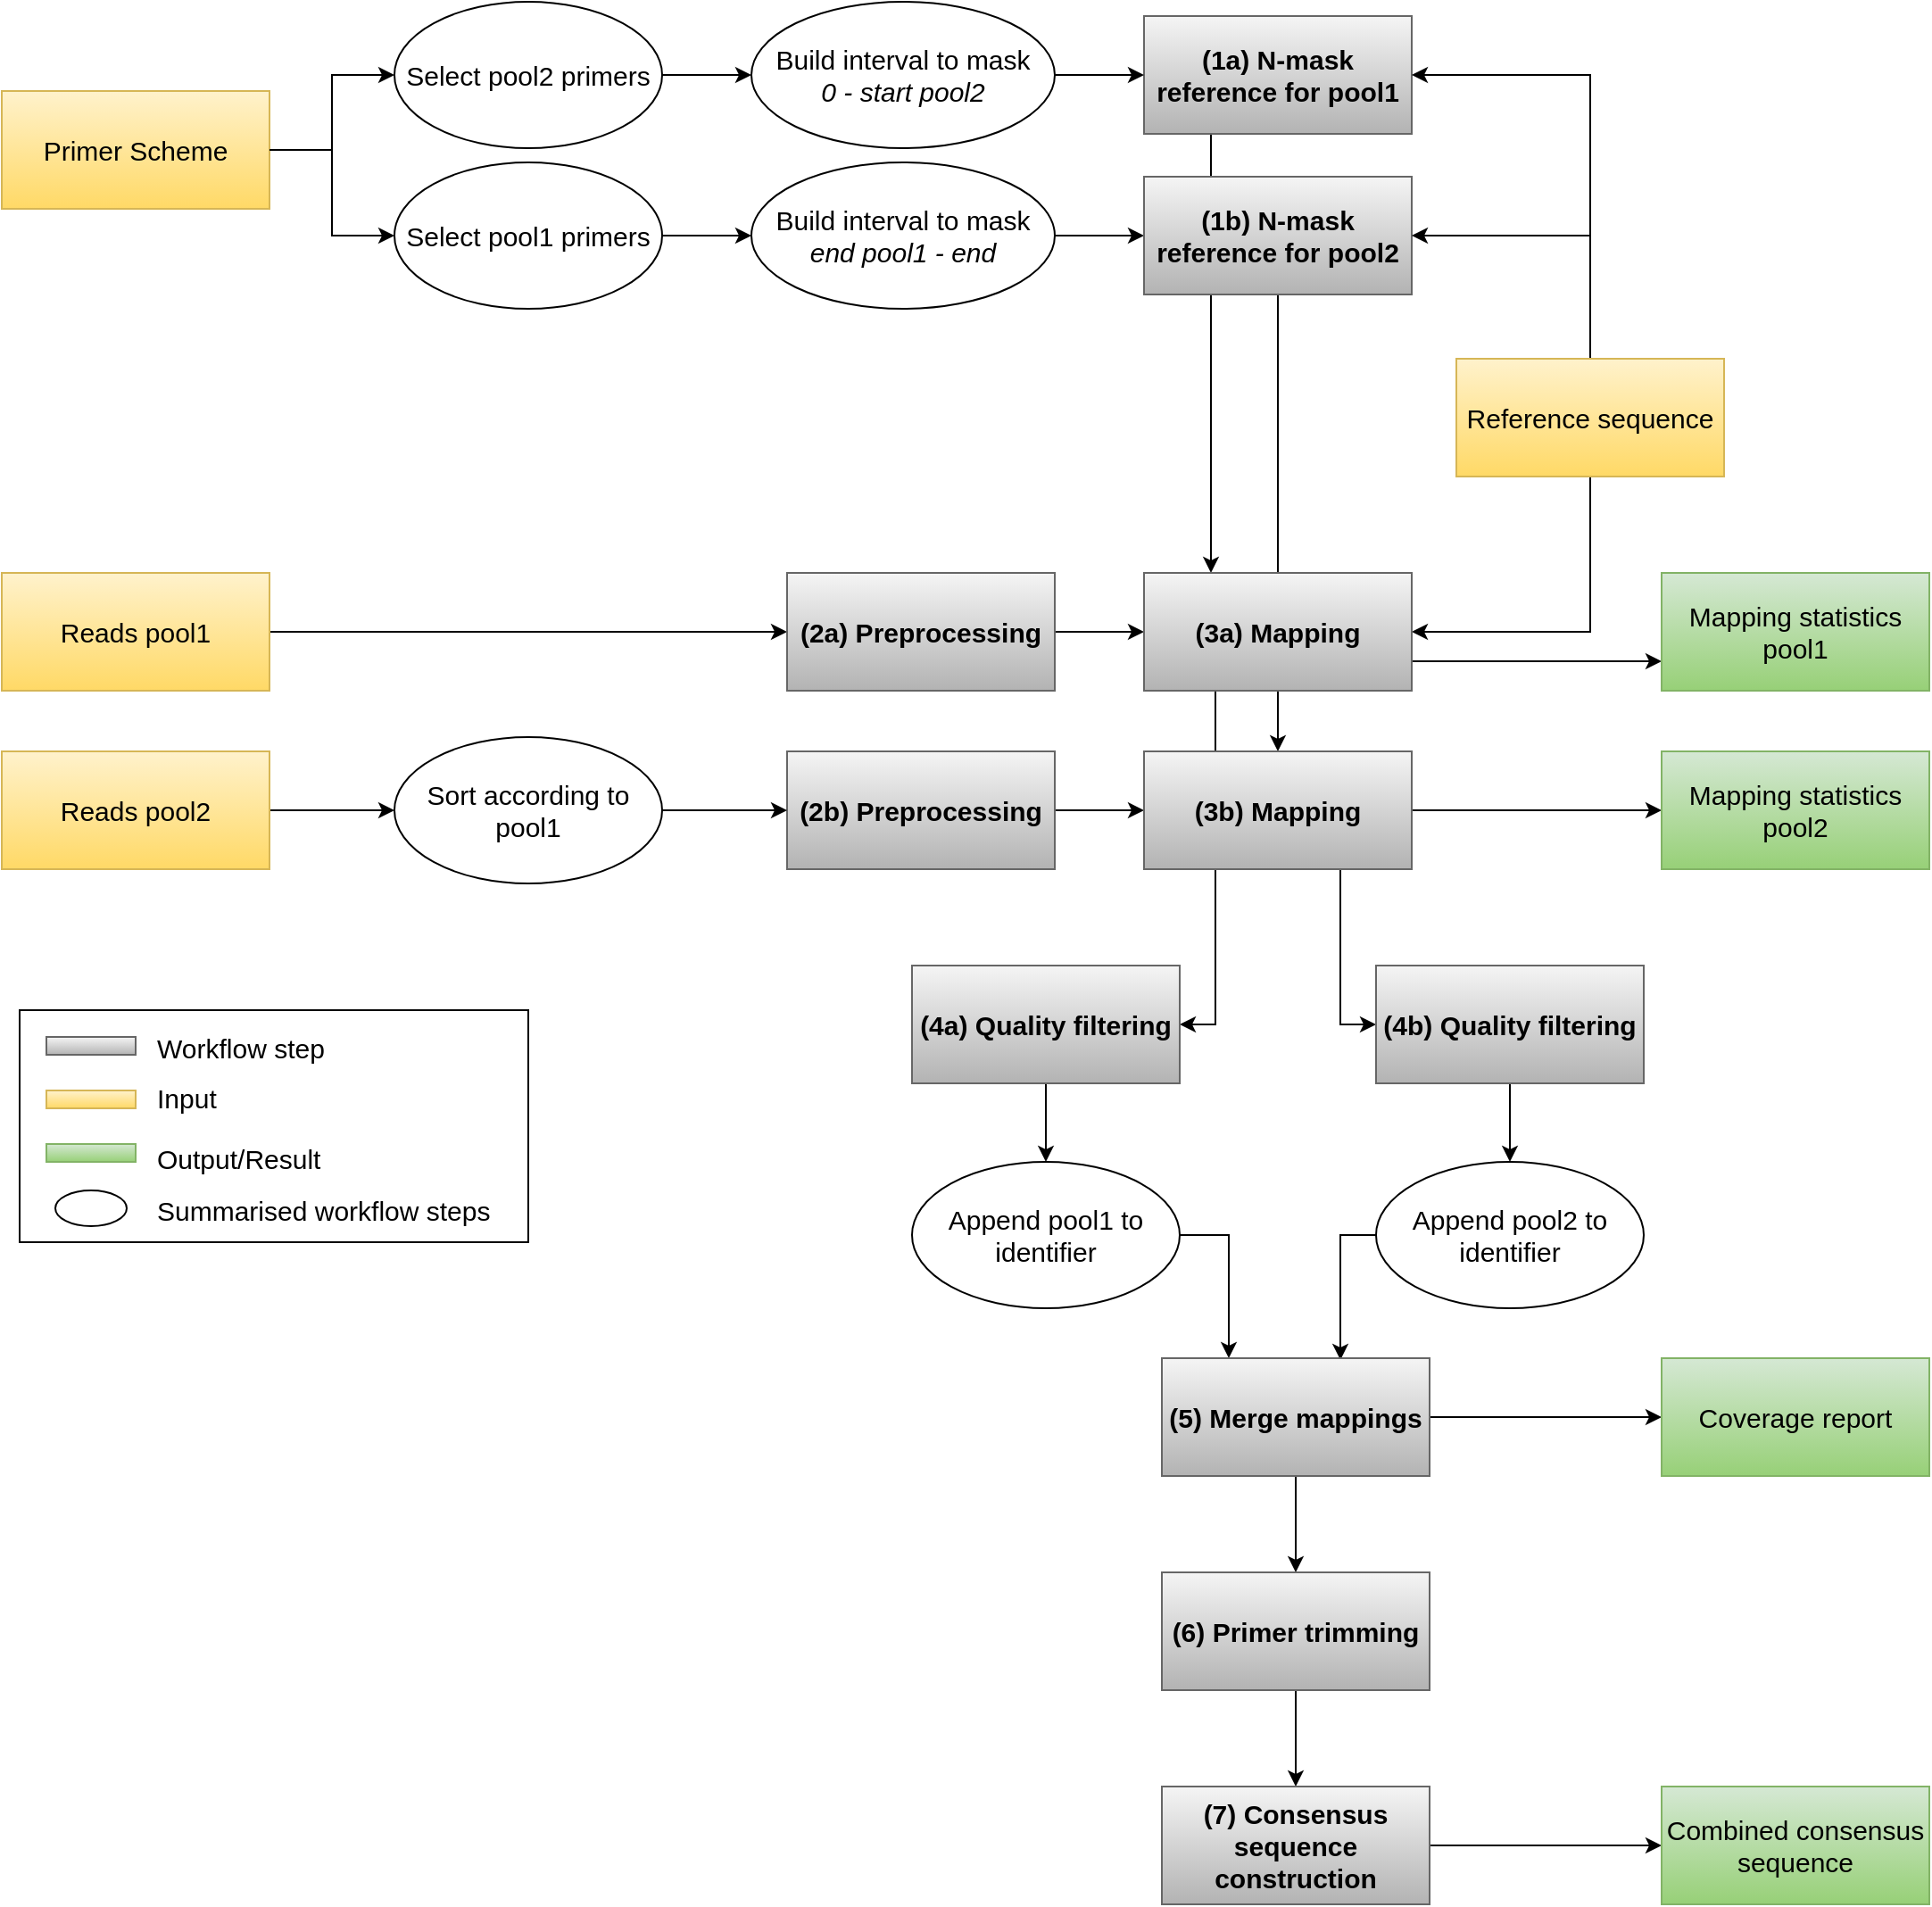 <mxfile version="21.0.6" type="device"><diagram name="Page-1" id="SJkoso56-Oa15LAInojm"><mxGraphModel dx="1619" dy="1148" grid="1" gridSize="10" guides="1" tooltips="1" connect="1" arrows="1" fold="1" page="1" pageScale="1" pageWidth="1920" pageHeight="1200" math="0" shadow="0"><root><mxCell id="0"/><mxCell id="1" parent="0"/><mxCell id="xtPRp-Za00krQtI5WlhQ-1" value="" style="edgeStyle=orthogonalEdgeStyle;rounded=0;orthogonalLoop=1;jettySize=auto;html=1;fontSize=15;entryX=0;entryY=0.5;entryDx=0;entryDy=0;" edge="1" parent="1" source="xtPRp-Za00krQtI5WlhQ-2" target="xtPRp-Za00krQtI5WlhQ-16"><mxGeometry relative="1" as="geometry"><mxPoint x="270" y="93" as="targetPoint"/></mxGeometry></mxCell><mxCell id="xtPRp-Za00krQtI5WlhQ-2" value="Primer Scheme" style="rounded=0;whiteSpace=wrap;html=1;fontSize=15;spacing=2;fillColor=#fff2cc;gradientColor=#ffd966;strokeColor=#d6b656;fontStyle=0" vertex="1" parent="1"><mxGeometry x="70" y="90" width="150" height="66" as="geometry"/></mxCell><mxCell id="xtPRp-Za00krQtI5WlhQ-104" style="edgeStyle=orthogonalEdgeStyle;rounded=0;orthogonalLoop=1;jettySize=auto;html=1;exitX=0.25;exitY=1;exitDx=0;exitDy=0;entryX=0.25;entryY=0;entryDx=0;entryDy=0;" edge="1" parent="1" source="xtPRp-Za00krQtI5WlhQ-11" target="xtPRp-Za00krQtI5WlhQ-67"><mxGeometry relative="1" as="geometry"/></mxCell><mxCell id="xtPRp-Za00krQtI5WlhQ-11" value="&lt;b style=&quot;font-size: 15px;&quot;&gt;(1a) N-mask reference for pool1&lt;br&gt;&lt;/b&gt;" style="rounded=0;whiteSpace=wrap;html=1;fontSize=15;spacing=2;fillColor=#f5f5f5;gradientColor=#b3b3b3;strokeColor=#666666;" vertex="1" parent="1"><mxGeometry x="710" y="48" width="150" height="66" as="geometry"/></mxCell><mxCell id="xtPRp-Za00krQtI5WlhQ-50" value="" style="edgeStyle=orthogonalEdgeStyle;rounded=0;orthogonalLoop=1;jettySize=auto;html=1;" edge="1" parent="1" source="xtPRp-Za00krQtI5WlhQ-16" target="xtPRp-Za00krQtI5WlhQ-49"><mxGeometry relative="1" as="geometry"/></mxCell><mxCell id="xtPRp-Za00krQtI5WlhQ-16" value="Select pool2 primers" style="ellipse;whiteSpace=wrap;html=1;fontSize=15;spacing=2;" vertex="1" parent="1"><mxGeometry x="290" y="40" width="150" height="82" as="geometry"/></mxCell><mxCell id="xtPRp-Za00krQtI5WlhQ-40" value="" style="group" vertex="1" connectable="0" parent="1"><mxGeometry x="80" y="590" width="295" height="160" as="geometry"/></mxCell><mxCell id="xtPRp-Za00krQtI5WlhQ-41" value="" style="rounded=0;whiteSpace=wrap;html=1;fillColor=#f5f5f5;gradientColor=#b3b3b3;strokeColor=#666666;" vertex="1" parent="xtPRp-Za00krQtI5WlhQ-40"><mxGeometry x="15" y="30" width="50" height="10" as="geometry"/></mxCell><mxCell id="xtPRp-Za00krQtI5WlhQ-42" value="" style="ellipse;whiteSpace=wrap;html=1;" vertex="1" parent="xtPRp-Za00krQtI5WlhQ-40"><mxGeometry x="20" y="116" width="40" height="20" as="geometry"/></mxCell><mxCell id="xtPRp-Za00krQtI5WlhQ-43" value="" style="whiteSpace=wrap;html=1;fillColor=none;" vertex="1" parent="xtPRp-Za00krQtI5WlhQ-40"><mxGeometry y="15" width="285" height="130" as="geometry"/></mxCell><mxCell id="xtPRp-Za00krQtI5WlhQ-44" value="" style="rounded=0;whiteSpace=wrap;html=1;fillColor=#d5e8d4;gradientColor=#97d077;strokeColor=#82b366;" vertex="1" parent="xtPRp-Za00krQtI5WlhQ-40"><mxGeometry x="15" y="90" width="50" height="10" as="geometry"/></mxCell><mxCell id="xtPRp-Za00krQtI5WlhQ-45" value="&lt;p style=&quot;line-height: 140%;&quot;&gt;&lt;/p&gt;&lt;div style=&quot;font-size: 15px; line-height: 190%;&quot; align=&quot;left&quot;&gt;&lt;font style=&quot;font-size: 15px;&quot;&gt;Workflow step&lt;br style=&quot;font-size: 15px;&quot;&gt;Input&lt;br style=&quot;font-size: 15px;&quot;&gt;&lt;/font&gt;&lt;/div&gt;&lt;div style=&quot;font-size: 15px; line-height: 250%;&quot; align=&quot;left&quot;&gt;&lt;font style=&quot;font-size: 15px;&quot;&gt;Output/Result&lt;/font&gt;&lt;/div&gt;&lt;div style=&quot;font-size: 15px; line-height: 140%;&quot; align=&quot;left&quot;&gt;&lt;font style=&quot;font-size: 15px;&quot;&gt;Summarised workflow steps&lt;/font&gt;&lt;/div&gt;&lt;p style=&quot;line-height: 140%;&quot;&gt;&lt;/p&gt;" style="text;html=1;align=left;verticalAlign=middle;resizable=0;points=[];autosize=1;strokeColor=none;fillColor=none;fontSize=15;" vertex="1" parent="xtPRp-Za00krQtI5WlhQ-40"><mxGeometry x="75" width="210" height="160" as="geometry"/></mxCell><mxCell id="xtPRp-Za00krQtI5WlhQ-46" value="" style="rounded=0;whiteSpace=wrap;html=1;fillColor=#fff2cc;gradientColor=#ffd966;strokeColor=#d6b656;" vertex="1" parent="xtPRp-Za00krQtI5WlhQ-40"><mxGeometry x="15" y="60" width="50" height="10" as="geometry"/></mxCell><mxCell id="xtPRp-Za00krQtI5WlhQ-53" value="" style="edgeStyle=orthogonalEdgeStyle;rounded=0;orthogonalLoop=1;jettySize=auto;html=1;" edge="1" parent="1" source="xtPRp-Za00krQtI5WlhQ-47" target="xtPRp-Za00krQtI5WlhQ-52"><mxGeometry relative="1" as="geometry"/></mxCell><mxCell id="xtPRp-Za00krQtI5WlhQ-47" value="Select pool1 primers" style="ellipse;whiteSpace=wrap;html=1;fontSize=15;spacing=2;" vertex="1" parent="1"><mxGeometry x="290" y="130" width="150" height="82" as="geometry"/></mxCell><mxCell id="xtPRp-Za00krQtI5WlhQ-48" value="" style="edgeStyle=orthogonalEdgeStyle;rounded=0;orthogonalLoop=1;jettySize=auto;html=1;fontSize=15;entryX=0;entryY=0.5;entryDx=0;entryDy=0;exitX=1;exitY=0.5;exitDx=0;exitDy=0;" edge="1" parent="1" source="xtPRp-Za00krQtI5WlhQ-2" target="xtPRp-Za00krQtI5WlhQ-47"><mxGeometry relative="1" as="geometry"><mxPoint x="220" y="110" as="sourcePoint"/><mxPoint x="300" y="91" as="targetPoint"/></mxGeometry></mxCell><mxCell id="xtPRp-Za00krQtI5WlhQ-51" value="" style="edgeStyle=orthogonalEdgeStyle;rounded=0;orthogonalLoop=1;jettySize=auto;html=1;" edge="1" parent="1" source="xtPRp-Za00krQtI5WlhQ-49" target="xtPRp-Za00krQtI5WlhQ-11"><mxGeometry relative="1" as="geometry"/></mxCell><mxCell id="xtPRp-Za00krQtI5WlhQ-49" value="Build interval to mask&lt;br&gt;&lt;i&gt;0 - start pool2&lt;/i&gt;" style="ellipse;whiteSpace=wrap;html=1;fontSize=15;spacing=2;" vertex="1" parent="1"><mxGeometry x="490" y="40" width="170" height="82" as="geometry"/></mxCell><mxCell id="xtPRp-Za00krQtI5WlhQ-55" value="" style="edgeStyle=orthogonalEdgeStyle;rounded=0;orthogonalLoop=1;jettySize=auto;html=1;" edge="1" parent="1" source="xtPRp-Za00krQtI5WlhQ-52" target="xtPRp-Za00krQtI5WlhQ-54"><mxGeometry relative="1" as="geometry"/></mxCell><mxCell id="xtPRp-Za00krQtI5WlhQ-52" value="&lt;div&gt;Build interval to mask&lt;/div&gt;&lt;div&gt;&lt;i&gt;end pool1 - end&lt;/i&gt;&lt;br&gt;&lt;/div&gt;" style="ellipse;whiteSpace=wrap;html=1;fontSize=15;spacing=2;" vertex="1" parent="1"><mxGeometry x="490" y="130" width="170" height="82" as="geometry"/></mxCell><mxCell id="xtPRp-Za00krQtI5WlhQ-75" style="edgeStyle=orthogonalEdgeStyle;rounded=0;orthogonalLoop=1;jettySize=auto;html=1;exitX=0.5;exitY=1;exitDx=0;exitDy=0;entryX=0.5;entryY=0;entryDx=0;entryDy=0;" edge="1" parent="1" source="xtPRp-Za00krQtI5WlhQ-54" target="xtPRp-Za00krQtI5WlhQ-72"><mxGeometry relative="1" as="geometry"/></mxCell><mxCell id="xtPRp-Za00krQtI5WlhQ-54" value="&lt;b style=&quot;font-size: 15px;&quot;&gt;(1b) N-mask reference for pool2&lt;br&gt;&lt;/b&gt;" style="rounded=0;whiteSpace=wrap;html=1;fontSize=15;spacing=2;fillColor=#f5f5f5;gradientColor=#b3b3b3;strokeColor=#666666;" vertex="1" parent="1"><mxGeometry x="710" y="138" width="150" height="66" as="geometry"/></mxCell><mxCell id="xtPRp-Za00krQtI5WlhQ-69" style="edgeStyle=orthogonalEdgeStyle;rounded=0;orthogonalLoop=1;jettySize=auto;html=1;exitX=0.5;exitY=0;exitDx=0;exitDy=0;entryX=1;entryY=0.5;entryDx=0;entryDy=0;" edge="1" parent="1" source="xtPRp-Za00krQtI5WlhQ-56" target="xtPRp-Za00krQtI5WlhQ-11"><mxGeometry relative="1" as="geometry"/></mxCell><mxCell id="xtPRp-Za00krQtI5WlhQ-70" style="edgeStyle=orthogonalEdgeStyle;rounded=0;orthogonalLoop=1;jettySize=auto;html=1;exitX=0.5;exitY=0;exitDx=0;exitDy=0;entryX=1;entryY=0.5;entryDx=0;entryDy=0;" edge="1" parent="1" source="xtPRp-Za00krQtI5WlhQ-56" target="xtPRp-Za00krQtI5WlhQ-54"><mxGeometry relative="1" as="geometry"/></mxCell><mxCell id="xtPRp-Za00krQtI5WlhQ-71" style="edgeStyle=orthogonalEdgeStyle;rounded=0;orthogonalLoop=1;jettySize=auto;html=1;exitX=0.5;exitY=1;exitDx=0;exitDy=0;entryX=1;entryY=0.5;entryDx=0;entryDy=0;" edge="1" parent="1" source="xtPRp-Za00krQtI5WlhQ-56" target="xtPRp-Za00krQtI5WlhQ-67"><mxGeometry relative="1" as="geometry"/></mxCell><mxCell id="xtPRp-Za00krQtI5WlhQ-56" value="Reference sequence" style="rounded=0;whiteSpace=wrap;html=1;fontSize=15;spacing=2;fillColor=#fff2cc;gradientColor=#ffd966;strokeColor=#d6b656;fontStyle=0" vertex="1" parent="1"><mxGeometry x="885" y="240" width="150" height="66" as="geometry"/></mxCell><mxCell id="xtPRp-Za00krQtI5WlhQ-62" value="" style="edgeStyle=orthogonalEdgeStyle;rounded=0;orthogonalLoop=1;jettySize=auto;html=1;" edge="1" parent="1" source="xtPRp-Za00krQtI5WlhQ-59" target="xtPRp-Za00krQtI5WlhQ-61"><mxGeometry relative="1" as="geometry"/></mxCell><mxCell id="xtPRp-Za00krQtI5WlhQ-59" value="Reads pool1" style="rounded=0;whiteSpace=wrap;html=1;fontSize=15;spacing=2;fillColor=#fff2cc;gradientColor=#ffd966;strokeColor=#d6b656;fontStyle=0" vertex="1" parent="1"><mxGeometry x="70" y="360" width="150" height="66" as="geometry"/></mxCell><mxCell id="xtPRp-Za00krQtI5WlhQ-65" value="" style="edgeStyle=orthogonalEdgeStyle;rounded=0;orthogonalLoop=1;jettySize=auto;html=1;" edge="1" parent="1" source="xtPRp-Za00krQtI5WlhQ-60" target="xtPRp-Za00krQtI5WlhQ-64"><mxGeometry relative="1" as="geometry"/></mxCell><mxCell id="xtPRp-Za00krQtI5WlhQ-60" value="Reads pool2" style="rounded=0;whiteSpace=wrap;html=1;fontSize=15;spacing=2;fillColor=#fff2cc;gradientColor=#ffd966;strokeColor=#d6b656;fontStyle=0" vertex="1" parent="1"><mxGeometry x="70" y="460" width="150" height="66" as="geometry"/></mxCell><mxCell id="xtPRp-Za00krQtI5WlhQ-68" value="" style="edgeStyle=orthogonalEdgeStyle;rounded=0;orthogonalLoop=1;jettySize=auto;html=1;" edge="1" parent="1" source="xtPRp-Za00krQtI5WlhQ-61" target="xtPRp-Za00krQtI5WlhQ-67"><mxGeometry relative="1" as="geometry"/></mxCell><mxCell id="xtPRp-Za00krQtI5WlhQ-61" value="&lt;b&gt;(2a) Preprocessing&lt;/b&gt;" style="rounded=0;whiteSpace=wrap;html=1;fontSize=15;spacing=2;fillColor=#f5f5f5;gradientColor=#b3b3b3;strokeColor=#666666;" vertex="1" parent="1"><mxGeometry x="510" y="360" width="150" height="66" as="geometry"/></mxCell><mxCell id="xtPRp-Za00krQtI5WlhQ-73" value="" style="edgeStyle=orthogonalEdgeStyle;rounded=0;orthogonalLoop=1;jettySize=auto;html=1;" edge="1" parent="1" source="xtPRp-Za00krQtI5WlhQ-63" target="xtPRp-Za00krQtI5WlhQ-72"><mxGeometry relative="1" as="geometry"/></mxCell><mxCell id="xtPRp-Za00krQtI5WlhQ-63" value="&lt;b&gt;(2b) Preprocessing&lt;/b&gt;" style="rounded=0;whiteSpace=wrap;html=1;fontSize=15;spacing=2;fillColor=#f5f5f5;gradientColor=#b3b3b3;strokeColor=#666666;" vertex="1" parent="1"><mxGeometry x="510" y="460" width="150" height="66" as="geometry"/></mxCell><mxCell id="xtPRp-Za00krQtI5WlhQ-66" value="" style="edgeStyle=orthogonalEdgeStyle;rounded=0;orthogonalLoop=1;jettySize=auto;html=1;" edge="1" parent="1" source="xtPRp-Za00krQtI5WlhQ-64" target="xtPRp-Za00krQtI5WlhQ-63"><mxGeometry relative="1" as="geometry"/></mxCell><mxCell id="xtPRp-Za00krQtI5WlhQ-64" value="Sort according to pool1" style="ellipse;whiteSpace=wrap;html=1;fontSize=15;spacing=2;" vertex="1" parent="1"><mxGeometry x="290" y="452" width="150" height="82" as="geometry"/></mxCell><mxCell id="xtPRp-Za00krQtI5WlhQ-78" style="edgeStyle=orthogonalEdgeStyle;rounded=0;orthogonalLoop=1;jettySize=auto;html=1;exitX=1;exitY=0.75;exitDx=0;exitDy=0;entryX=0;entryY=0.75;entryDx=0;entryDy=0;" edge="1" parent="1" source="xtPRp-Za00krQtI5WlhQ-67" target="xtPRp-Za00krQtI5WlhQ-76"><mxGeometry relative="1" as="geometry"/></mxCell><mxCell id="xtPRp-Za00krQtI5WlhQ-82" style="edgeStyle=orthogonalEdgeStyle;rounded=0;orthogonalLoop=1;jettySize=auto;html=1;exitX=0.25;exitY=1;exitDx=0;exitDy=0;entryX=1;entryY=0.5;entryDx=0;entryDy=0;" edge="1" parent="1" source="xtPRp-Za00krQtI5WlhQ-67" target="xtPRp-Za00krQtI5WlhQ-80"><mxGeometry relative="1" as="geometry"><Array as="points"><mxPoint x="750" y="426"/><mxPoint x="750" y="613"/></Array></mxGeometry></mxCell><mxCell id="xtPRp-Za00krQtI5WlhQ-67" value="&lt;b&gt;(3a) Mapping&lt;/b&gt;" style="rounded=0;whiteSpace=wrap;html=1;fontSize=15;spacing=2;fillColor=#f5f5f5;gradientColor=#b3b3b3;strokeColor=#666666;" vertex="1" parent="1"><mxGeometry x="710" y="360" width="150" height="66" as="geometry"/></mxCell><mxCell id="xtPRp-Za00krQtI5WlhQ-79" style="edgeStyle=orthogonalEdgeStyle;rounded=0;orthogonalLoop=1;jettySize=auto;html=1;exitX=1;exitY=0.5;exitDx=0;exitDy=0;entryX=0;entryY=0.5;entryDx=0;entryDy=0;" edge="1" parent="1" source="xtPRp-Za00krQtI5WlhQ-72" target="xtPRp-Za00krQtI5WlhQ-77"><mxGeometry relative="1" as="geometry"/></mxCell><mxCell id="xtPRp-Za00krQtI5WlhQ-83" style="edgeStyle=orthogonalEdgeStyle;rounded=0;orthogonalLoop=1;jettySize=auto;html=1;exitX=0.75;exitY=1;exitDx=0;exitDy=0;entryX=0;entryY=0.5;entryDx=0;entryDy=0;" edge="1" parent="1" source="xtPRp-Za00krQtI5WlhQ-72" target="xtPRp-Za00krQtI5WlhQ-81"><mxGeometry relative="1" as="geometry"><Array as="points"><mxPoint x="820" y="526"/><mxPoint x="820" y="613"/></Array></mxGeometry></mxCell><mxCell id="xtPRp-Za00krQtI5WlhQ-72" value="&lt;b&gt;(3b) Mapping&lt;/b&gt;" style="rounded=0;whiteSpace=wrap;html=1;fontSize=15;spacing=2;fillColor=#f5f5f5;gradientColor=#b3b3b3;strokeColor=#666666;" vertex="1" parent="1"><mxGeometry x="710" y="460" width="150" height="66" as="geometry"/></mxCell><mxCell id="xtPRp-Za00krQtI5WlhQ-76" value="&lt;span&gt;Mapping statistics pool1&lt;br&gt;&lt;/span&gt;" style="rounded=0;whiteSpace=wrap;html=1;fontSize=15;spacing=2;fillColor=#d5e8d4;gradientColor=#97d077;strokeColor=#82b366;fontStyle=0" vertex="1" parent="1"><mxGeometry x="1000" y="360" width="150" height="66" as="geometry"/></mxCell><mxCell id="xtPRp-Za00krQtI5WlhQ-77" value="&lt;span&gt;Mapping statistics pool2&lt;br&gt;&lt;/span&gt;" style="rounded=0;whiteSpace=wrap;html=1;fontSize=15;spacing=2;fillColor=#d5e8d4;gradientColor=#97d077;strokeColor=#82b366;fontStyle=0" vertex="1" parent="1"><mxGeometry x="1000" y="460" width="150" height="66" as="geometry"/></mxCell><mxCell id="xtPRp-Za00krQtI5WlhQ-86" value="" style="edgeStyle=orthogonalEdgeStyle;rounded=0;orthogonalLoop=1;jettySize=auto;html=1;" edge="1" parent="1" source="xtPRp-Za00krQtI5WlhQ-80" target="xtPRp-Za00krQtI5WlhQ-84"><mxGeometry relative="1" as="geometry"/></mxCell><mxCell id="xtPRp-Za00krQtI5WlhQ-80" value="&lt;b&gt;(4a) Quality filtering&lt;br&gt;&lt;/b&gt;" style="rounded=0;whiteSpace=wrap;html=1;fontSize=15;spacing=2;fillColor=#f5f5f5;gradientColor=#b3b3b3;strokeColor=#666666;" vertex="1" parent="1"><mxGeometry x="580" y="580" width="150" height="66" as="geometry"/></mxCell><mxCell id="xtPRp-Za00krQtI5WlhQ-87" value="" style="edgeStyle=orthogonalEdgeStyle;rounded=0;orthogonalLoop=1;jettySize=auto;html=1;" edge="1" parent="1" source="xtPRp-Za00krQtI5WlhQ-81" target="xtPRp-Za00krQtI5WlhQ-85"><mxGeometry relative="1" as="geometry"/></mxCell><mxCell id="xtPRp-Za00krQtI5WlhQ-81" value="&lt;b&gt;(4b) Quality filtering&lt;br&gt;&lt;/b&gt;" style="rounded=0;whiteSpace=wrap;html=1;fontSize=15;spacing=2;fillColor=#f5f5f5;gradientColor=#b3b3b3;strokeColor=#666666;" vertex="1" parent="1"><mxGeometry x="840" y="580" width="150" height="66" as="geometry"/></mxCell><mxCell id="xtPRp-Za00krQtI5WlhQ-93" style="edgeStyle=orthogonalEdgeStyle;rounded=0;orthogonalLoop=1;jettySize=auto;html=1;exitX=1;exitY=0.5;exitDx=0;exitDy=0;entryX=0.25;entryY=0;entryDx=0;entryDy=0;" edge="1" parent="1" source="xtPRp-Za00krQtI5WlhQ-84" target="xtPRp-Za00krQtI5WlhQ-88"><mxGeometry relative="1" as="geometry"/></mxCell><mxCell id="xtPRp-Za00krQtI5WlhQ-84" value="Append pool1 to identifier " style="ellipse;whiteSpace=wrap;html=1;fontSize=15;spacing=2;" vertex="1" parent="1"><mxGeometry x="580" y="690" width="150" height="82" as="geometry"/></mxCell><mxCell id="xtPRp-Za00krQtI5WlhQ-95" style="edgeStyle=orthogonalEdgeStyle;rounded=0;orthogonalLoop=1;jettySize=auto;html=1;exitX=0;exitY=0.5;exitDx=0;exitDy=0;entryX=0.667;entryY=0.015;entryDx=0;entryDy=0;entryPerimeter=0;" edge="1" parent="1" source="xtPRp-Za00krQtI5WlhQ-85" target="xtPRp-Za00krQtI5WlhQ-88"><mxGeometry relative="1" as="geometry"/></mxCell><mxCell id="xtPRp-Za00krQtI5WlhQ-85" value="Append pool2 to identifier" style="ellipse;whiteSpace=wrap;html=1;fontSize=15;spacing=2;" vertex="1" parent="1"><mxGeometry x="840" y="690" width="150" height="82" as="geometry"/></mxCell><mxCell id="xtPRp-Za00krQtI5WlhQ-90" style="edgeStyle=orthogonalEdgeStyle;rounded=0;orthogonalLoop=1;jettySize=auto;html=1;exitX=1;exitY=0.5;exitDx=0;exitDy=0;entryX=0;entryY=0.5;entryDx=0;entryDy=0;" edge="1" parent="1" source="xtPRp-Za00krQtI5WlhQ-88" target="xtPRp-Za00krQtI5WlhQ-89"><mxGeometry relative="1" as="geometry"/></mxCell><mxCell id="xtPRp-Za00krQtI5WlhQ-98" value="" style="edgeStyle=orthogonalEdgeStyle;rounded=0;orthogonalLoop=1;jettySize=auto;html=1;" edge="1" parent="1" source="xtPRp-Za00krQtI5WlhQ-88" target="xtPRp-Za00krQtI5WlhQ-97"><mxGeometry relative="1" as="geometry"/></mxCell><mxCell id="xtPRp-Za00krQtI5WlhQ-88" value="&lt;b&gt;(5) Merge mappings&lt;br&gt;&lt;/b&gt;" style="rounded=0;whiteSpace=wrap;html=1;fontSize=15;spacing=2;fillColor=#f5f5f5;gradientColor=#b3b3b3;strokeColor=#666666;" vertex="1" parent="1"><mxGeometry x="720" y="800" width="150" height="66" as="geometry"/></mxCell><mxCell id="xtPRp-Za00krQtI5WlhQ-89" value="&lt;span&gt;Coverage report&lt;br&gt;&lt;/span&gt;" style="rounded=0;whiteSpace=wrap;html=1;fontSize=15;spacing=2;fillColor=#d5e8d4;gradientColor=#97d077;strokeColor=#82b366;fontStyle=0" vertex="1" parent="1"><mxGeometry x="1000" y="800" width="150" height="66" as="geometry"/></mxCell><mxCell id="xtPRp-Za00krQtI5WlhQ-100" value="" style="edgeStyle=orthogonalEdgeStyle;rounded=0;orthogonalLoop=1;jettySize=auto;html=1;" edge="1" parent="1" source="xtPRp-Za00krQtI5WlhQ-97" target="xtPRp-Za00krQtI5WlhQ-99"><mxGeometry relative="1" as="geometry"/></mxCell><mxCell id="xtPRp-Za00krQtI5WlhQ-97" value="&lt;b&gt;(6) Primer trimming&lt;br&gt;&lt;/b&gt;" style="rounded=0;whiteSpace=wrap;html=1;fontSize=15;spacing=2;fillColor=#f5f5f5;gradientColor=#b3b3b3;strokeColor=#666666;" vertex="1" parent="1"><mxGeometry x="720" y="920" width="150" height="66" as="geometry"/></mxCell><mxCell id="xtPRp-Za00krQtI5WlhQ-102" style="edgeStyle=orthogonalEdgeStyle;rounded=0;orthogonalLoop=1;jettySize=auto;html=1;exitX=1;exitY=0.5;exitDx=0;exitDy=0;entryX=0;entryY=0.5;entryDx=0;entryDy=0;" edge="1" parent="1" source="xtPRp-Za00krQtI5WlhQ-99" target="xtPRp-Za00krQtI5WlhQ-101"><mxGeometry relative="1" as="geometry"/></mxCell><mxCell id="xtPRp-Za00krQtI5WlhQ-99" value="&lt;b&gt;(7) Consensus sequence construction&lt;br&gt;&lt;/b&gt;" style="rounded=0;whiteSpace=wrap;html=1;fontSize=15;spacing=2;fillColor=#f5f5f5;gradientColor=#b3b3b3;strokeColor=#666666;" vertex="1" parent="1"><mxGeometry x="720" y="1040" width="150" height="66" as="geometry"/></mxCell><mxCell id="xtPRp-Za00krQtI5WlhQ-101" value="&lt;span&gt;Combined consensus sequence&lt;br&gt;&lt;/span&gt;" style="rounded=0;whiteSpace=wrap;html=1;fontSize=15;spacing=2;fillColor=#d5e8d4;gradientColor=#97d077;strokeColor=#82b366;fontStyle=0" vertex="1" parent="1"><mxGeometry x="1000" y="1040" width="150" height="66" as="geometry"/></mxCell></root></mxGraphModel></diagram></mxfile>